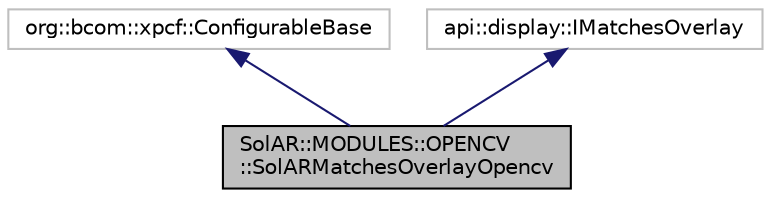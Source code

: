 digraph "SolAR::MODULES::OPENCV::SolARMatchesOverlayOpencv"
{
 // LATEX_PDF_SIZE
  edge [fontname="Helvetica",fontsize="10",labelfontname="Helvetica",labelfontsize="10"];
  node [fontname="Helvetica",fontsize="10",shape=record];
  Node1 [label="SolAR::MODULES::OPENCV\l::SolARMatchesOverlayOpencv",height=0.2,width=0.4,color="black", fillcolor="grey75", style="filled", fontcolor="black",tooltip="Displays matching keypoints between two images. UUID: e95302be-3fe1-44e0-97bf-a98380464af9"];
  Node2 -> Node1 [dir="back",color="midnightblue",fontsize="10",style="solid",fontname="Helvetica"];
  Node2 [label="org::bcom::xpcf::ConfigurableBase",height=0.2,width=0.4,color="grey75", fillcolor="white", style="filled",tooltip=" "];
  Node3 -> Node1 [dir="back",color="midnightblue",fontsize="10",style="solid",fontname="Helvetica"];
  Node3 [label="api::display::IMatchesOverlay",height=0.2,width=0.4,color="grey75", fillcolor="white", style="filled",tooltip=" "];
}
